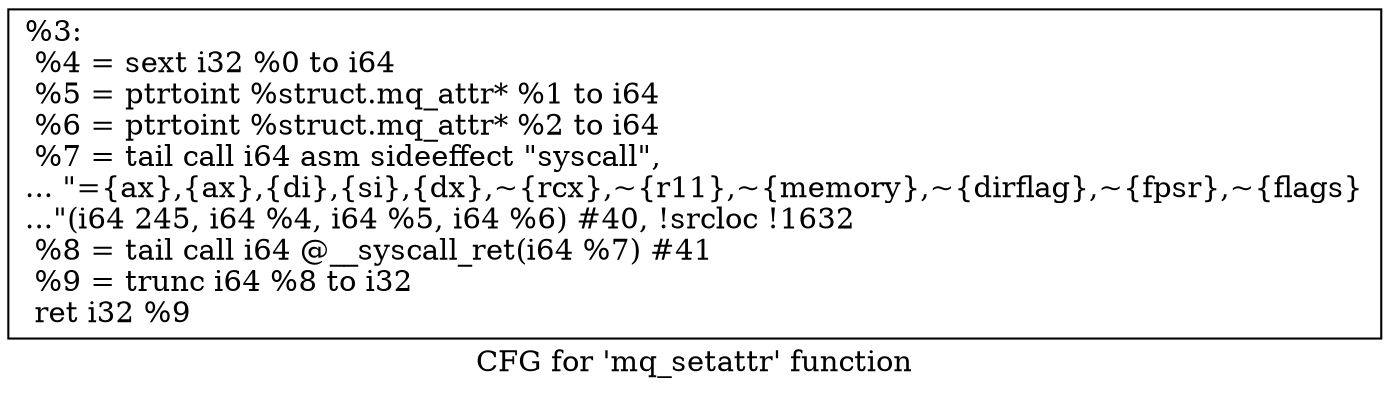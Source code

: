 digraph "CFG for 'mq_setattr' function" {
	label="CFG for 'mq_setattr' function";

	Node0x1162160 [shape=record,label="{%3:\l  %4 = sext i32 %0 to i64\l  %5 = ptrtoint %struct.mq_attr* %1 to i64\l  %6 = ptrtoint %struct.mq_attr* %2 to i64\l  %7 = tail call i64 asm sideeffect \"syscall\",\l... \"=\{ax\},\{ax\},\{di\},\{si\},\{dx\},~\{rcx\},~\{r11\},~\{memory\},~\{dirflag\},~\{fpsr\},~\{flags\}\l...\"(i64 245, i64 %4, i64 %5, i64 %6) #40, !srcloc !1632\l  %8 = tail call i64 @__syscall_ret(i64 %7) #41\l  %9 = trunc i64 %8 to i32\l  ret i32 %9\l}"];
}
